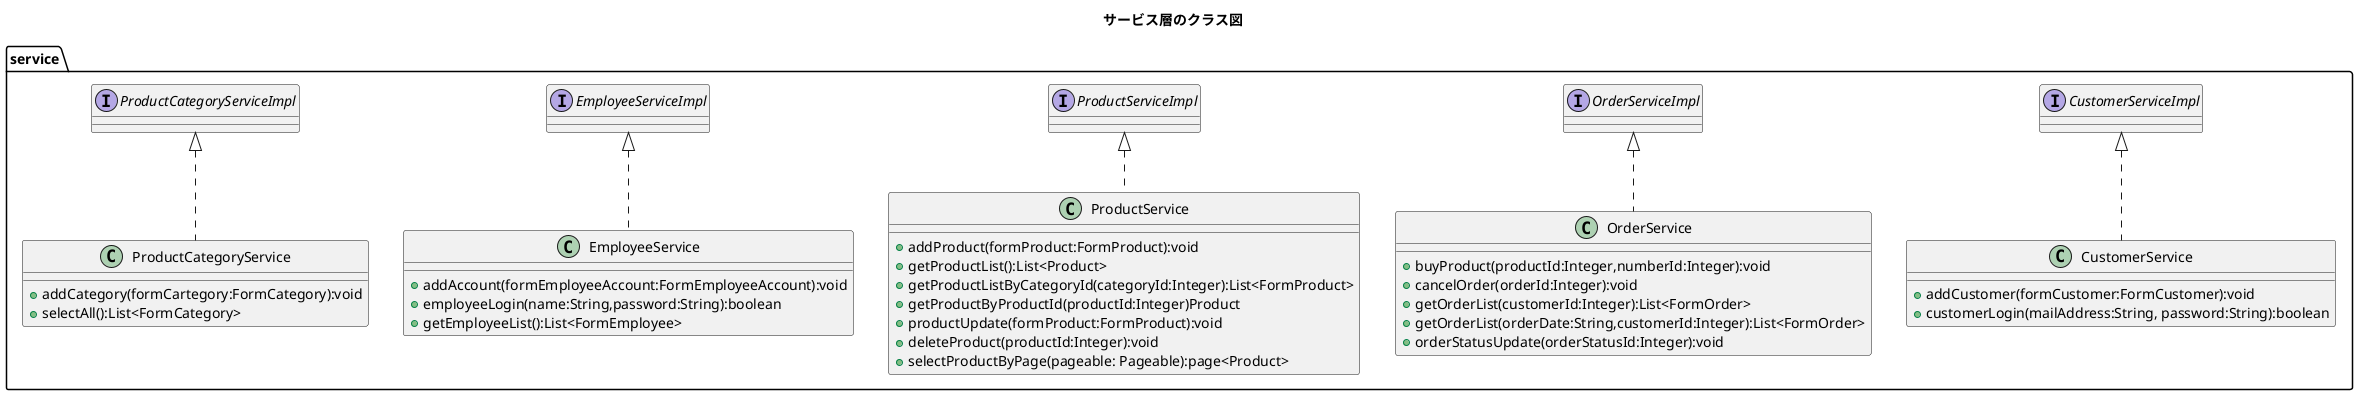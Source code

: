 @startuml
title サービス層のクラス図
package service{
	class CustomerService implements CustomerServiceImpl{
		+ addCustomer(formCustomer:FormCustomer):void
		+ customerLogin(mailAddress:String, password:String):boolean
	}
	
	class OrderService implements OrderServiceImpl{
		+ buyProduct(productId:Integer,numberId:Integer):void
		+ cancelOrder(orderId:Integer):void
		+ getOrderList(customerId:Integer):List<FormOrder>
		+ getOrderList(orderDate:String,customerId:Integer):List<FormOrder>
		+ orderStatusUpdate(orderStatusId:Integer):void
	}
	
	class ProductService implements ProductServiceImpl{
		+ addProduct(formProduct:FormProduct):void
		+ getProductList():List<Product>
		+ getProductListByCategoryId(categoryId:Integer):List<FormProduct>
		+ getProductByProductId(productId:Integer)Product
		+ productUpdate(formProduct:FormProduct):void
		+ deleteProduct(productId:Integer):void
		+ selectProductByPage(pageable: Pageable):page<Product>
	}


	class EmployeeService implements EmployeeServiceImpl{
		+ addAccount(formEmployeeAccount:FormEmployeeAccount):void
		+ employeeLogin(name:String,password:String):boolean
		+ getEmployeeList():List<FormEmployee>
	}
	
	class ProductCategoryService implements ProductCategoryServiceImpl{
		+ addCategory(formCartegory:FormCategory):void
		+ selectAll():List<FormCategory>
	}	
}



@enduml
